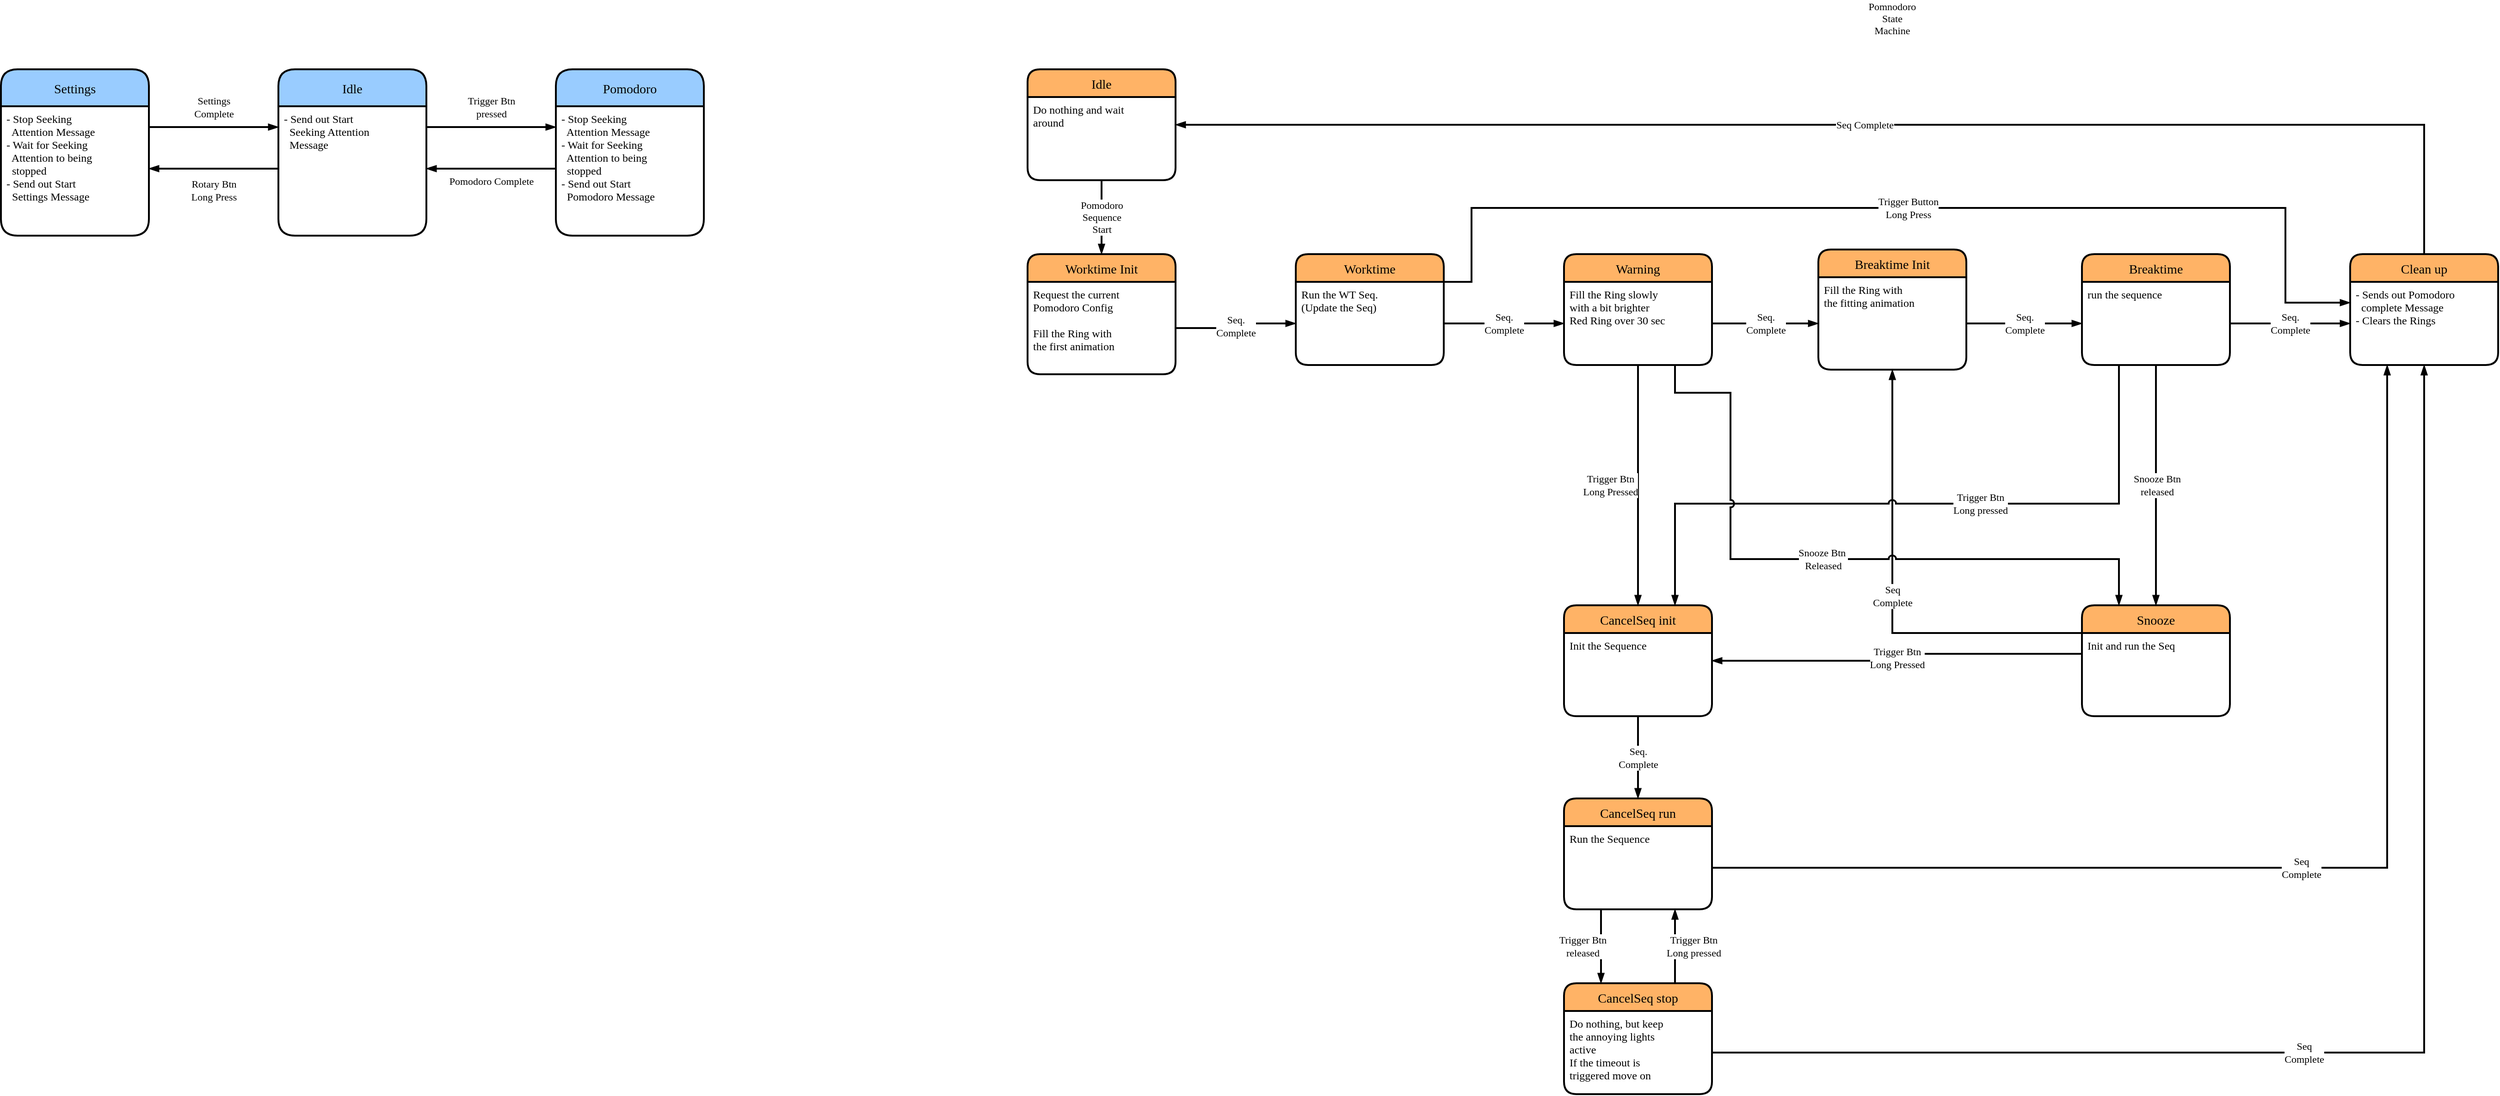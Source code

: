 <mxfile version="20.8.16" type="device"><diagram name="Seite-1" id="2IJiOVnyoBfjQvBj882I"><mxGraphModel dx="2074" dy="1214" grid="1" gridSize="10" guides="1" tooltips="1" connect="1" arrows="1" fold="1" page="1" pageScale="1" pageWidth="4681" pageHeight="3300" math="0" shadow="0"><root><mxCell id="0"/><mxCell id="1" parent="0"/><mxCell id="6LJ59j6_0VAXP_qDIrdq-6" value="Worktime Init" style="swimlane;childLayout=stackLayout;horizontal=1;startSize=30;horizontalStack=0;rounded=1;fontSize=14;fontStyle=0;strokeWidth=2;resizeParent=0;resizeLast=1;shadow=0;dashed=0;align=center;fontFamily=Roboto Mono;fontSource=https%3A%2F%2Ffonts.googleapis.com%2Fcss%3Ffamily%3DRoboto%2BMono;fillColor=#FFB366;" parent="1" vertex="1"><mxGeometry x="1550" y="1140" width="160" height="130" as="geometry"/></mxCell><mxCell id="6LJ59j6_0VAXP_qDIrdq-7" value="Request the current&#10;Pomodoro Config&#10;&#10;Fill the Ring with &#10;the first animation" style="align=left;strokeColor=none;fillColor=none;spacingLeft=4;fontSize=12;verticalAlign=top;resizable=0;rotatable=0;part=1;strokeWidth=2;fontFamily=Roboto Mono;fontSource=https%3A%2F%2Ffonts.googleapis.com%2Fcss%3Ffamily%3DRoboto%2BMono;" parent="6LJ59j6_0VAXP_qDIrdq-6" vertex="1"><mxGeometry y="30" width="160" height="100" as="geometry"/></mxCell><mxCell id="6LJ59j6_0VAXP_qDIrdq-8" value="Worktime" style="swimlane;childLayout=stackLayout;horizontal=1;startSize=30;horizontalStack=0;rounded=1;fontSize=14;fontStyle=0;strokeWidth=2;resizeParent=0;resizeLast=1;shadow=0;dashed=0;align=center;fontFamily=Roboto Mono;fontSource=https%3A%2F%2Ffonts.googleapis.com%2Fcss%3Ffamily%3DRoboto%2BMono;fillColor=#FFB366;" parent="1" vertex="1"><mxGeometry x="1840" y="1140" width="160" height="120" as="geometry"/></mxCell><mxCell id="6LJ59j6_0VAXP_qDIrdq-9" value="Run the WT Seq. &#10;(Update the Seq)" style="align=left;strokeColor=none;fillColor=none;spacingLeft=4;fontSize=12;verticalAlign=top;resizable=0;rotatable=0;part=1;strokeWidth=2;fontFamily=Roboto Mono;fontSource=https%3A%2F%2Ffonts.googleapis.com%2Fcss%3Ffamily%3DRoboto%2BMono;" parent="6LJ59j6_0VAXP_qDIrdq-8" vertex="1"><mxGeometry y="30" width="160" height="90" as="geometry"/></mxCell><mxCell id="6LJ59j6_0VAXP_qDIrdq-10" value="Seq.&lt;br&gt;Complete" style="edgeStyle=orthogonalEdgeStyle;rounded=0;orthogonalLoop=1;jettySize=auto;html=1;exitX=1;exitY=0.5;exitDx=0;exitDy=0;entryX=0;entryY=0.5;entryDx=0;entryDy=0;fontFamily=Roboto Mono;fontSource=https%3A%2F%2Ffonts.googleapis.com%2Fcss%3Ffamily%3DRoboto%2BMono;endArrow=blockThin;endFill=1;strokeWidth=2;" parent="1" source="6LJ59j6_0VAXP_qDIrdq-7" target="6LJ59j6_0VAXP_qDIrdq-9" edge="1"><mxGeometry relative="1" as="geometry"/></mxCell><mxCell id="6AlLhHMnHzqzTK0IQsjn-22" value="Trigger Btn&lt;br&gt;Long Pressed" style="edgeStyle=orthogonalEdgeStyle;shape=connector;rounded=0;orthogonalLoop=1;jettySize=auto;html=1;exitX=0.5;exitY=1;exitDx=0;exitDy=0;entryX=0.5;entryY=0;entryDx=0;entryDy=0;labelBackgroundColor=default;strokeColor=default;strokeWidth=2;fontFamily=Roboto Mono;fontSource=https%3A%2F%2Ffonts.googleapis.com%2Fcss%3Ffamily%3DRoboto%2BMono;fontSize=11;fontColor=#000000;endArrow=blockThin;endFill=1;" parent="1" source="6LJ59j6_0VAXP_qDIrdq-13" target="6AlLhHMnHzqzTK0IQsjn-4" edge="1"><mxGeometry y="-30" relative="1" as="geometry"><mxPoint as="offset"/></mxGeometry></mxCell><mxCell id="6LJ59j6_0VAXP_qDIrdq-13" value="Warning" style="swimlane;childLayout=stackLayout;horizontal=1;startSize=30;horizontalStack=0;rounded=1;fontSize=14;fontStyle=0;strokeWidth=2;resizeParent=0;resizeLast=1;shadow=0;dashed=0;align=center;fontFamily=Roboto Mono;fontSource=https%3A%2F%2Ffonts.googleapis.com%2Fcss%3Ffamily%3DRoboto%2BMono;fillColor=#FFB366;fontColor=#000000;" parent="1" vertex="1"><mxGeometry x="2130" y="1140" width="160" height="120" as="geometry"/></mxCell><mxCell id="6LJ59j6_0VAXP_qDIrdq-14" value="Fill the Ring slowly&#10;with a bit brighter &#10;Red Ring over 30 sec" style="align=left;strokeColor=none;fillColor=none;spacingLeft=4;fontSize=12;verticalAlign=top;resizable=0;rotatable=0;part=1;strokeWidth=2;fontFamily=Roboto Mono;fontSource=https%3A%2F%2Ffonts.googleapis.com%2Fcss%3Ffamily%3DRoboto%2BMono;" parent="6LJ59j6_0VAXP_qDIrdq-13" vertex="1"><mxGeometry y="30" width="160" height="90" as="geometry"/></mxCell><mxCell id="6LJ59j6_0VAXP_qDIrdq-15" value="Breaktime" style="swimlane;childLayout=stackLayout;horizontal=1;startSize=30;horizontalStack=0;rounded=1;fontSize=14;fontStyle=0;strokeWidth=2;resizeParent=0;resizeLast=1;shadow=0;dashed=0;align=center;fontFamily=Roboto Mono;fontSource=https%3A%2F%2Ffonts.googleapis.com%2Fcss%3Ffamily%3DRoboto%2BMono;fillColor=#FFB366;fontColor=#000000;" parent="1" vertex="1"><mxGeometry x="2690" y="1140" width="160" height="120" as="geometry"/></mxCell><mxCell id="6LJ59j6_0VAXP_qDIrdq-16" value="run the sequence" style="align=left;strokeColor=none;fillColor=none;spacingLeft=4;fontSize=12;verticalAlign=top;resizable=0;rotatable=0;part=1;strokeWidth=2;fontFamily=Roboto Mono;fontSource=https%3A%2F%2Ffonts.googleapis.com%2Fcss%3Ffamily%3DRoboto%2BMono;" parent="6LJ59j6_0VAXP_qDIrdq-15" vertex="1"><mxGeometry y="30" width="160" height="90" as="geometry"/></mxCell><mxCell id="6LJ59j6_0VAXP_qDIrdq-17" value="Seq.&lt;br style=&quot;border-color: var(--border-color);&quot;&gt;Complete" style="edgeStyle=orthogonalEdgeStyle;rounded=0;orthogonalLoop=1;jettySize=auto;html=1;exitX=1;exitY=0.5;exitDx=0;exitDy=0;entryX=0;entryY=0.5;entryDx=0;entryDy=0;strokeWidth=2;fontFamily=Roboto Mono;fontSource=https%3A%2F%2Ffonts.googleapis.com%2Fcss%3Ffamily%3DRoboto%2BMono;endArrow=blockThin;endFill=1;" parent="1" source="6LJ59j6_0VAXP_qDIrdq-9" target="6LJ59j6_0VAXP_qDIrdq-14" edge="1"><mxGeometry relative="1" as="geometry"/></mxCell><mxCell id="rV1hhayW_MfADGlT2KKT-3" value="Idle" style="swimlane;childLayout=stackLayout;horizontal=1;startSize=30;horizontalStack=0;rounded=1;fontSize=14;fontStyle=0;strokeWidth=2;resizeParent=0;resizeLast=1;shadow=0;dashed=0;align=center;fontFamily=Roboto Mono;fontSource=https%3A%2F%2Ffonts.googleapis.com%2Fcss%3Ffamily%3DRoboto%2BMono;fillColor=#FFB366;" parent="1" vertex="1"><mxGeometry x="1550" y="940" width="160" height="120" as="geometry"/></mxCell><mxCell id="rV1hhayW_MfADGlT2KKT-4" value="Do nothing and wait&#10;around" style="align=left;strokeColor=none;fillColor=none;spacingLeft=4;fontSize=12;verticalAlign=top;resizable=0;rotatable=0;part=1;strokeWidth=2;fontFamily=Roboto Mono;fontSource=https%3A%2F%2Ffonts.googleapis.com%2Fcss%3Ffamily%3DRoboto%2BMono;" parent="rV1hhayW_MfADGlT2KKT-3" vertex="1"><mxGeometry y="30" width="160" height="90" as="geometry"/></mxCell><mxCell id="jNwDHDVUT0zQeA6nQcnl-13" value="Breaktime Init" style="swimlane;childLayout=stackLayout;horizontal=1;startSize=30;horizontalStack=0;rounded=1;fontSize=14;fontStyle=0;strokeWidth=2;resizeParent=0;resizeLast=1;shadow=0;dashed=0;align=center;fontFamily=Roboto Mono;fontSource=https%3A%2F%2Ffonts.googleapis.com%2Fcss%3Ffamily%3DRoboto%2BMono;fillColor=#FFB366;" parent="1" vertex="1"><mxGeometry x="2405" y="1135" width="160" height="130" as="geometry"/></mxCell><mxCell id="jNwDHDVUT0zQeA6nQcnl-14" value="Fill the Ring with &#10;the fitting animation" style="align=left;strokeColor=none;fillColor=none;spacingLeft=4;fontSize=12;verticalAlign=top;resizable=0;rotatable=0;part=1;strokeWidth=2;fontFamily=Roboto Mono;fontSource=https%3A%2F%2Ffonts.googleapis.com%2Fcss%3Ffamily%3DRoboto%2BMono;" parent="jNwDHDVUT0zQeA6nQcnl-13" vertex="1"><mxGeometry y="30" width="160" height="100" as="geometry"/></mxCell><mxCell id="jNwDHDVUT0zQeA6nQcnl-15" value="Seq.&lt;br style=&quot;border-color: var(--border-color);&quot;&gt;Complete" style="edgeStyle=orthogonalEdgeStyle;shape=connector;rounded=0;orthogonalLoop=1;jettySize=auto;html=1;exitX=1;exitY=0.5;exitDx=0;exitDy=0;entryX=0;entryY=0.5;entryDx=0;entryDy=0;labelBackgroundColor=default;strokeColor=default;strokeWidth=2;fontFamily=Roboto Mono;fontSource=https%3A%2F%2Ffonts.googleapis.com%2Fcss%3Ffamily%3DRoboto%2BMono;fontSize=11;fontColor=default;endArrow=blockThin;endFill=1;" parent="1" source="6LJ59j6_0VAXP_qDIrdq-14" target="jNwDHDVUT0zQeA6nQcnl-14" edge="1"><mxGeometry relative="1" as="geometry"/></mxCell><mxCell id="jNwDHDVUT0zQeA6nQcnl-18" value="Seq.&lt;br style=&quot;border-color: var(--border-color);&quot;&gt;Complete" style="edgeStyle=orthogonalEdgeStyle;shape=connector;rounded=0;orthogonalLoop=1;jettySize=auto;html=1;exitX=1;exitY=0.5;exitDx=0;exitDy=0;entryX=0;entryY=0.5;entryDx=0;entryDy=0;labelBackgroundColor=default;strokeColor=default;strokeWidth=2;fontFamily=Roboto Mono;fontSource=https%3A%2F%2Ffonts.googleapis.com%2Fcss%3Ffamily%3DRoboto%2BMono;fontSize=11;fontColor=default;endArrow=blockThin;endFill=1;" parent="1" source="jNwDHDVUT0zQeA6nQcnl-14" target="6LJ59j6_0VAXP_qDIrdq-16" edge="1"><mxGeometry relative="1" as="geometry"/></mxCell><mxCell id="jNwDHDVUT0zQeA6nQcnl-27" value="Pomodoro&lt;br&gt;Sequence&lt;br&gt;Start" style="edgeStyle=orthogonalEdgeStyle;shape=connector;rounded=0;orthogonalLoop=1;jettySize=auto;html=1;exitX=0.5;exitY=1;exitDx=0;exitDy=0;entryX=0.5;entryY=0;entryDx=0;entryDy=0;labelBackgroundColor=default;strokeColor=default;strokeWidth=2;fontFamily=Roboto Mono;fontSource=https%3A%2F%2Ffonts.googleapis.com%2Fcss%3Ffamily%3DRoboto%2BMono;fontSize=11;fontColor=default;endArrow=blockThin;endFill=1;" parent="1" source="rV1hhayW_MfADGlT2KKT-4" target="6LJ59j6_0VAXP_qDIrdq-6" edge="1"><mxGeometry relative="1" as="geometry"/></mxCell><mxCell id="bUqZ2SvOcB4gUFb9ykyH-3" value="Trigger Button &lt;br&gt;Long Press" style="edgeStyle=orthogonalEdgeStyle;shape=connector;rounded=0;orthogonalLoop=1;jettySize=auto;html=1;exitX=1;exitY=0;exitDx=0;exitDy=0;entryX=0;entryY=0.25;entryDx=0;entryDy=0;labelBackgroundColor=default;strokeColor=default;strokeWidth=2;fontFamily=Roboto Mono;fontSource=https%3A%2F%2Ffonts.googleapis.com%2Fcss%3Ffamily%3DRoboto%2BMono;fontSize=11;fontColor=default;endArrow=blockThin;endFill=1;" parent="1" source="6LJ59j6_0VAXP_qDIrdq-9" target="6AlLhHMnHzqzTK0IQsjn-28" edge="1"><mxGeometry relative="1" as="geometry"><Array as="points"><mxPoint x="2030" y="1170"/><mxPoint x="2030" y="1090"/><mxPoint x="2910" y="1090"/><mxPoint x="2910" y="1192"/></Array></mxGeometry></mxCell><mxCell id="6AlLhHMnHzqzTK0IQsjn-4" value="CancelSeq init" style="swimlane;childLayout=stackLayout;horizontal=1;startSize=30;horizontalStack=0;rounded=1;fontSize=14;fontStyle=0;strokeWidth=2;resizeParent=0;resizeLast=1;shadow=0;dashed=0;align=center;fontFamily=Roboto Mono;fontSource=https%3A%2F%2Ffonts.googleapis.com%2Fcss%3Ffamily%3DRoboto%2BMono;fillColor=#FFB366;" parent="1" vertex="1"><mxGeometry x="2130" y="1520" width="160" height="120" as="geometry"/></mxCell><mxCell id="6AlLhHMnHzqzTK0IQsjn-5" value="Init the Sequence" style="align=left;strokeColor=none;fillColor=none;spacingLeft=4;fontSize=12;verticalAlign=top;resizable=0;rotatable=0;part=1;strokeWidth=2;fontFamily=Roboto Mono;fontSource=https%3A%2F%2Ffonts.googleapis.com%2Fcss%3Ffamily%3DRoboto%2BMono;" parent="6AlLhHMnHzqzTK0IQsjn-4" vertex="1"><mxGeometry y="30" width="160" height="90" as="geometry"/></mxCell><mxCell id="6AlLhHMnHzqzTK0IQsjn-6" value="CancelSeq run" style="swimlane;childLayout=stackLayout;horizontal=1;startSize=30;horizontalStack=0;rounded=1;fontSize=14;fontStyle=0;strokeWidth=2;resizeParent=0;resizeLast=1;shadow=0;dashed=0;align=center;fontFamily=Roboto Mono;fontSource=https%3A%2F%2Ffonts.googleapis.com%2Fcss%3Ffamily%3DRoboto%2BMono;fillColor=#FFB366;" parent="1" vertex="1"><mxGeometry x="2130" y="1729" width="160" height="120" as="geometry"/></mxCell><mxCell id="6AlLhHMnHzqzTK0IQsjn-7" value="Run the Sequence" style="align=left;strokeColor=none;fillColor=none;spacingLeft=4;fontSize=12;verticalAlign=top;resizable=0;rotatable=0;part=1;strokeWidth=2;fontFamily=Roboto Mono;fontSource=https%3A%2F%2Ffonts.googleapis.com%2Fcss%3Ffamily%3DRoboto%2BMono;" parent="6AlLhHMnHzqzTK0IQsjn-6" vertex="1"><mxGeometry y="30" width="160" height="90" as="geometry"/></mxCell><mxCell id="6AlLhHMnHzqzTK0IQsjn-12" value="Trigger Btn&lt;br&gt;Long pressed" style="edgeStyle=orthogonalEdgeStyle;shape=connector;rounded=0;orthogonalLoop=1;jettySize=auto;html=1;exitX=0.75;exitY=0;exitDx=0;exitDy=0;entryX=0.75;entryY=1;entryDx=0;entryDy=0;labelBackgroundColor=default;strokeColor=default;strokeWidth=2;fontFamily=Roboto Mono;fontSource=https%3A%2F%2Ffonts.googleapis.com%2Fcss%3Ffamily%3DRoboto%2BMono;fontSize=11;fontColor=#000000;endArrow=blockThin;endFill=1;" parent="1" source="6AlLhHMnHzqzTK0IQsjn-8" target="6AlLhHMnHzqzTK0IQsjn-7" edge="1"><mxGeometry y="-20" relative="1" as="geometry"><Array as="points"><mxPoint x="2250" y="1889"/><mxPoint x="2250" y="1889"/></Array><mxPoint as="offset"/></mxGeometry></mxCell><mxCell id="6AlLhHMnHzqzTK0IQsjn-8" value="CancelSeq stop" style="swimlane;childLayout=stackLayout;horizontal=1;startSize=30;horizontalStack=0;rounded=1;fontSize=14;fontStyle=0;strokeWidth=2;resizeParent=0;resizeLast=1;shadow=0;dashed=0;align=center;fontFamily=Roboto Mono;fontSource=https%3A%2F%2Ffonts.googleapis.com%2Fcss%3Ffamily%3DRoboto%2BMono;fillColor=#FFB366;" parent="1" vertex="1"><mxGeometry x="2130" y="1929" width="160" height="120" as="geometry"/></mxCell><mxCell id="6AlLhHMnHzqzTK0IQsjn-9" value="Do nothing, but keep&#10;the annoying lights&#10;active&#10;If the timeout is &#10;triggered move on" style="align=left;strokeColor=none;fillColor=none;spacingLeft=4;fontSize=12;verticalAlign=top;resizable=0;rotatable=0;part=1;strokeWidth=2;fontFamily=Roboto Mono;fontSource=https%3A%2F%2Ffonts.googleapis.com%2Fcss%3Ffamily%3DRoboto%2BMono;" parent="6AlLhHMnHzqzTK0IQsjn-8" vertex="1"><mxGeometry y="30" width="160" height="90" as="geometry"/></mxCell><mxCell id="6AlLhHMnHzqzTK0IQsjn-10" value="Seq.&lt;br&gt;Complete" style="edgeStyle=orthogonalEdgeStyle;shape=connector;rounded=0;orthogonalLoop=1;jettySize=auto;html=1;exitX=0.5;exitY=1;exitDx=0;exitDy=0;entryX=0.5;entryY=0;entryDx=0;entryDy=0;labelBackgroundColor=default;strokeColor=default;strokeWidth=2;fontFamily=Roboto Mono;fontSource=https%3A%2F%2Ffonts.googleapis.com%2Fcss%3Ffamily%3DRoboto%2BMono;fontSize=11;fontColor=#000000;endArrow=blockThin;endFill=1;" parent="1" source="6AlLhHMnHzqzTK0IQsjn-5" target="6AlLhHMnHzqzTK0IQsjn-6" edge="1"><mxGeometry relative="1" as="geometry"/></mxCell><mxCell id="6AlLhHMnHzqzTK0IQsjn-11" value="Trigger Btn&lt;br&gt;released" style="edgeStyle=orthogonalEdgeStyle;shape=connector;rounded=0;orthogonalLoop=1;jettySize=auto;html=1;exitX=0.25;exitY=1;exitDx=0;exitDy=0;entryX=0.25;entryY=0;entryDx=0;entryDy=0;labelBackgroundColor=default;strokeColor=default;strokeWidth=2;fontFamily=Roboto Mono;fontSource=https%3A%2F%2Ffonts.googleapis.com%2Fcss%3Ffamily%3DRoboto%2BMono;fontSize=11;fontColor=#000000;endArrow=blockThin;endFill=1;" parent="1" source="6AlLhHMnHzqzTK0IQsjn-7" target="6AlLhHMnHzqzTK0IQsjn-8" edge="1"><mxGeometry y="-20" relative="1" as="geometry"><mxPoint as="offset"/></mxGeometry></mxCell><mxCell id="6AlLhHMnHzqzTK0IQsjn-33" value="Seq&lt;br&gt;Complete" style="edgeStyle=orthogonalEdgeStyle;shape=connector;rounded=0;orthogonalLoop=1;jettySize=auto;html=1;exitX=0;exitY=0.25;exitDx=0;exitDy=0;entryX=0.5;entryY=1;entryDx=0;entryDy=0;labelBackgroundColor=default;strokeColor=default;strokeWidth=2;fontFamily=Roboto Mono;fontSource=https%3A%2F%2Ffonts.googleapis.com%2Fcss%3Ffamily%3DRoboto%2BMono;fontSize=11;fontColor=#000000;endArrow=blockThin;endFill=1;jumpStyle=arc;" parent="1" source="6AlLhHMnHzqzTK0IQsjn-16" target="jNwDHDVUT0zQeA6nQcnl-14" edge="1"><mxGeometry relative="1" as="geometry"/></mxCell><mxCell id="6AlLhHMnHzqzTK0IQsjn-16" value="Snooze" style="swimlane;childLayout=stackLayout;horizontal=1;startSize=30;horizontalStack=0;rounded=1;fontSize=14;fontStyle=0;strokeWidth=2;resizeParent=0;resizeLast=1;shadow=0;dashed=0;align=center;fontFamily=Roboto Mono;fontSource=https%3A%2F%2Ffonts.googleapis.com%2Fcss%3Ffamily%3DRoboto%2BMono;fillColor=#FFB366;" parent="1" vertex="1"><mxGeometry x="2690" y="1520" width="160" height="120" as="geometry"/></mxCell><mxCell id="6AlLhHMnHzqzTK0IQsjn-17" value="Init and run the Seq" style="align=left;strokeColor=none;fillColor=none;spacingLeft=4;fontSize=12;verticalAlign=top;resizable=0;rotatable=0;part=1;strokeWidth=2;fontFamily=Roboto Mono;fontSource=https%3A%2F%2Ffonts.googleapis.com%2Fcss%3Ffamily%3DRoboto%2BMono;" parent="6AlLhHMnHzqzTK0IQsjn-16" vertex="1"><mxGeometry y="30" width="160" height="90" as="geometry"/></mxCell><mxCell id="6AlLhHMnHzqzTK0IQsjn-20" value="Snooze Btn&lt;br&gt;released" style="edgeStyle=orthogonalEdgeStyle;shape=connector;rounded=0;orthogonalLoop=1;jettySize=auto;html=1;exitX=0.5;exitY=1;exitDx=0;exitDy=0;entryX=0.5;entryY=0;entryDx=0;entryDy=0;labelBackgroundColor=default;strokeColor=default;strokeWidth=2;fontFamily=Roboto Mono;fontSource=https%3A%2F%2Ffonts.googleapis.com%2Fcss%3Ffamily%3DRoboto%2BMono;fontSize=11;fontColor=#000000;endArrow=blockThin;endFill=1;" parent="1" source="6LJ59j6_0VAXP_qDIrdq-16" edge="1"><mxGeometry relative="1" as="geometry"><mxPoint x="2770" y="1520" as="targetPoint"/></mxGeometry></mxCell><mxCell id="6AlLhHMnHzqzTK0IQsjn-21" value="Trigger Btn&lt;br&gt;Long pressed" style="edgeStyle=orthogonalEdgeStyle;shape=connector;rounded=0;orthogonalLoop=1;jettySize=auto;html=1;exitX=0.25;exitY=1;exitDx=0;exitDy=0;entryX=0.75;entryY=0;entryDx=0;entryDy=0;labelBackgroundColor=default;strokeColor=default;strokeWidth=2;fontFamily=Roboto Mono;fontSource=https%3A%2F%2Ffonts.googleapis.com%2Fcss%3Ffamily%3DRoboto%2BMono;fontSize=11;fontColor=#000000;endArrow=blockThin;endFill=1;jumpStyle=arc;" parent="1" source="6LJ59j6_0VAXP_qDIrdq-16" target="6AlLhHMnHzqzTK0IQsjn-4" edge="1"><mxGeometry x="-0.189" relative="1" as="geometry"><Array as="points"><mxPoint x="2730" y="1410"/><mxPoint x="2250" y="1410"/></Array><mxPoint as="offset"/></mxGeometry></mxCell><mxCell id="6AlLhHMnHzqzTK0IQsjn-26" value="Trigger Btn&lt;br&gt;Long Pressed" style="edgeStyle=orthogonalEdgeStyle;shape=connector;rounded=0;orthogonalLoop=1;jettySize=auto;html=1;exitX=0;exitY=0.25;exitDx=0;exitDy=0;entryX=1;entryY=0.5;entryDx=0;entryDy=0;labelBackgroundColor=default;strokeColor=default;strokeWidth=2;fontFamily=Roboto Mono;fontSource=https%3A%2F%2Ffonts.googleapis.com%2Fcss%3Ffamily%3DRoboto%2BMono;fontSize=11;fontColor=#000000;endArrow=blockThin;endFill=1;" parent="1" source="6AlLhHMnHzqzTK0IQsjn-17" target="6AlLhHMnHzqzTK0IQsjn-4" edge="1"><mxGeometry relative="1" as="geometry"><Array as="points"><mxPoint x="2490" y="1572"/><mxPoint x="2490" y="1580"/></Array></mxGeometry></mxCell><mxCell id="6AlLhHMnHzqzTK0IQsjn-31" value="Seq Complete" style="edgeStyle=orthogonalEdgeStyle;shape=connector;rounded=0;orthogonalLoop=1;jettySize=auto;html=1;exitX=0.5;exitY=0;exitDx=0;exitDy=0;entryX=1;entryY=0.5;entryDx=0;entryDy=0;labelBackgroundColor=default;strokeColor=default;strokeWidth=2;fontFamily=Roboto Mono;fontSource=https%3A%2F%2Ffonts.googleapis.com%2Fcss%3Ffamily%3DRoboto%2BMono;fontSize=11;fontColor=#000000;endArrow=blockThin;endFill=1;" parent="1" source="6AlLhHMnHzqzTK0IQsjn-27" target="rV1hhayW_MfADGlT2KKT-3" edge="1"><mxGeometry relative="1" as="geometry"/></mxCell><mxCell id="6AlLhHMnHzqzTK0IQsjn-27" value="Clean up" style="swimlane;childLayout=stackLayout;horizontal=1;startSize=30;horizontalStack=0;rounded=1;fontSize=14;fontStyle=0;strokeWidth=2;resizeParent=0;resizeLast=1;shadow=0;dashed=0;align=center;fontFamily=Roboto Mono;fontSource=https%3A%2F%2Ffonts.googleapis.com%2Fcss%3Ffamily%3DRoboto%2BMono;fillColor=#FFB366;fontColor=#000000;" parent="1" vertex="1"><mxGeometry x="2980" y="1140" width="160" height="120" as="geometry"/></mxCell><mxCell id="6AlLhHMnHzqzTK0IQsjn-28" value="- Sends out Pomodoro&#10;  complete Message&#10;- Clears the Rings" style="align=left;strokeColor=none;fillColor=none;spacingLeft=4;fontSize=12;verticalAlign=top;resizable=0;rotatable=0;part=1;strokeWidth=2;fontFamily=Roboto Mono;fontSource=https%3A%2F%2Ffonts.googleapis.com%2Fcss%3Ffamily%3DRoboto%2BMono;" parent="6AlLhHMnHzqzTK0IQsjn-27" vertex="1"><mxGeometry y="30" width="160" height="90" as="geometry"/></mxCell><mxCell id="6AlLhHMnHzqzTK0IQsjn-29" value="Seq.&lt;br&gt;Complete" style="edgeStyle=orthogonalEdgeStyle;shape=connector;rounded=0;orthogonalLoop=1;jettySize=auto;html=1;exitX=1;exitY=0.5;exitDx=0;exitDy=0;entryX=0;entryY=0.5;entryDx=0;entryDy=0;labelBackgroundColor=default;strokeColor=default;strokeWidth=2;fontFamily=Roboto Mono;fontSource=https%3A%2F%2Ffonts.googleapis.com%2Fcss%3Ffamily%3DRoboto%2BMono;fontSize=11;fontColor=#000000;endArrow=blockThin;endFill=1;" parent="1" source="6LJ59j6_0VAXP_qDIrdq-16" target="6AlLhHMnHzqzTK0IQsjn-28" edge="1"><mxGeometry relative="1" as="geometry"/></mxCell><mxCell id="6AlLhHMnHzqzTK0IQsjn-30" value="Seq&lt;br&gt;Complete" style="edgeStyle=orthogonalEdgeStyle;shape=connector;rounded=0;orthogonalLoop=1;jettySize=auto;html=1;exitX=1;exitY=0.5;exitDx=0;exitDy=0;entryX=0.5;entryY=1;entryDx=0;entryDy=0;labelBackgroundColor=default;strokeColor=default;strokeWidth=2;fontFamily=Roboto Mono;fontSource=https%3A%2F%2Ffonts.googleapis.com%2Fcss%3Ffamily%3DRoboto%2BMono;fontSize=11;fontColor=#000000;endArrow=blockThin;endFill=1;" parent="1" source="6AlLhHMnHzqzTK0IQsjn-9" target="6AlLhHMnHzqzTK0IQsjn-28" edge="1"><mxGeometry x="-0.155" relative="1" as="geometry"><mxPoint as="offset"/></mxGeometry></mxCell><mxCell id="6AlLhHMnHzqzTK0IQsjn-32" value="Snooze Btn&amp;nbsp;&lt;br&gt;Released" style="edgeStyle=orthogonalEdgeStyle;shape=connector;rounded=0;orthogonalLoop=1;jettySize=auto;html=1;exitX=0.75;exitY=1;exitDx=0;exitDy=0;entryX=0.25;entryY=0;entryDx=0;entryDy=0;labelBackgroundColor=default;strokeColor=default;strokeWidth=2;fontFamily=Roboto Mono;fontSource=https%3A%2F%2Ffonts.googleapis.com%2Fcss%3Ffamily%3DRoboto%2BMono;fontSize=11;fontColor=#000000;endArrow=blockThin;endFill=1;jumpStyle=arc;" parent="1" source="6LJ59j6_0VAXP_qDIrdq-14" target="6AlLhHMnHzqzTK0IQsjn-16" edge="1"><mxGeometry relative="1" as="geometry"><Array as="points"><mxPoint x="2250" y="1290"/><mxPoint x="2310" y="1290"/><mxPoint x="2310" y="1470"/><mxPoint x="2730" y="1470"/></Array></mxGeometry></mxCell><mxCell id="6AlLhHMnHzqzTK0IQsjn-34" value="Seq&lt;br&gt;Complete" style="edgeStyle=orthogonalEdgeStyle;shape=connector;rounded=0;orthogonalLoop=1;jettySize=auto;html=1;exitX=1;exitY=0.5;exitDx=0;exitDy=0;entryX=0.25;entryY=1;entryDx=0;entryDy=0;labelBackgroundColor=default;strokeColor=default;strokeWidth=2;fontFamily=Roboto Mono;fontSource=https%3A%2F%2Ffonts.googleapis.com%2Fcss%3Ffamily%3DRoboto%2BMono;fontSize=11;fontColor=#000000;endArrow=blockThin;endFill=1;" parent="1" source="6AlLhHMnHzqzTK0IQsjn-7" target="6AlLhHMnHzqzTK0IQsjn-28" edge="1"><mxGeometry relative="1" as="geometry"/></mxCell><mxCell id="8mrdZkfGvyll-IpidNfs-25" value="Pomnodoro State Machine" style="text;html=1;strokeColor=none;fillColor=none;align=center;verticalAlign=middle;whiteSpace=wrap;rounded=0;fontSize=11;fontFamily=Roboto Mono;fontColor=#000000;" parent="1" vertex="1"><mxGeometry x="2455" y="870" width="60" height="30" as="geometry"/></mxCell><mxCell id="DumY_LBwF5BKPRmfC4td-3" value="Pomodoro" style="swimlane;childLayout=stackLayout;horizontal=1;startSize=40;horizontalStack=0;rounded=1;fontSize=14;fontStyle=0;strokeWidth=2;resizeParent=0;resizeLast=1;shadow=0;dashed=0;align=center;fontFamily=Roboto Mono;fontSource=https%3A%2F%2Ffonts.googleapis.com%2Fcss%3Ffamily%3DRoboto%2BMono;fillColor=#99CCFF;" vertex="1" parent="1"><mxGeometry x="1040" y="940" width="160" height="180" as="geometry"/></mxCell><mxCell id="DumY_LBwF5BKPRmfC4td-4" value="- Stop Seeking&#10;  Attention Message&#10;- Wait for Seeking&#10;  Attention to being &#10;  stopped&#10;- Send out Start &#10;  Pomodoro Message" style="align=left;strokeColor=none;fillColor=none;spacingLeft=4;fontSize=12;verticalAlign=top;resizable=0;rotatable=0;part=1;strokeWidth=2;fontFamily=Roboto Mono;fontSource=https%3A%2F%2Ffonts.googleapis.com%2Fcss%3Ffamily%3DRoboto%2BMono;" vertex="1" parent="DumY_LBwF5BKPRmfC4td-3"><mxGeometry y="40" width="160" height="140" as="geometry"/></mxCell><mxCell id="DumY_LBwF5BKPRmfC4td-5" value="Settings" style="swimlane;childLayout=stackLayout;horizontal=1;startSize=40;horizontalStack=0;rounded=1;fontSize=14;fontStyle=0;strokeWidth=2;resizeParent=0;resizeLast=1;shadow=0;dashed=0;align=center;fontFamily=Roboto Mono;fontSource=https%3A%2F%2Ffonts.googleapis.com%2Fcss%3Ffamily%3DRoboto%2BMono;fillColor=#99CCFF;" vertex="1" parent="1"><mxGeometry x="440" y="940" width="160" height="180" as="geometry"/></mxCell><mxCell id="DumY_LBwF5BKPRmfC4td-6" value="- Stop Seeking&#10;  Attention Message&#10;- Wait for Seeking&#10;  Attention to being &#10;  stopped&#10;- Send out Start&#10;  Settings Message" style="align=left;strokeColor=none;fillColor=none;spacingLeft=4;fontSize=12;verticalAlign=top;resizable=0;rotatable=0;part=1;strokeWidth=2;fontFamily=Roboto Mono;fontSource=https%3A%2F%2Ffonts.googleapis.com%2Fcss%3Ffamily%3DRoboto%2BMono;" vertex="1" parent="DumY_LBwF5BKPRmfC4td-5"><mxGeometry y="40" width="160" height="140" as="geometry"/></mxCell><mxCell id="DumY_LBwF5BKPRmfC4td-13" value="Trigger Btn&lt;br&gt;pressed" style="edgeStyle=orthogonalEdgeStyle;shape=connector;rounded=0;orthogonalLoop=1;jettySize=auto;html=1;exitX=1;exitY=0.25;exitDx=0;exitDy=0;entryX=0;entryY=0.25;entryDx=0;entryDy=0;labelBackgroundColor=default;strokeColor=default;strokeWidth=2;fontFamily=Roboto Mono;fontSource=https%3A%2F%2Ffonts.googleapis.com%2Fcss%3Ffamily%3DRoboto%2BMono;fontSize=11;fontColor=#000000;endArrow=blockThin;endFill=1;" edge="1" parent="1"><mxGeometry y="23" relative="1" as="geometry"><mxPoint x="1040" y="1002.5" as="targetPoint"/><mxPoint y="1" as="offset"/><mxPoint x="900" y="1002.5" as="sourcePoint"/></mxGeometry></mxCell><mxCell id="DumY_LBwF5BKPRmfC4td-14" value="Pomodoro Complete" style="edgeStyle=orthogonalEdgeStyle;shape=connector;rounded=0;orthogonalLoop=1;jettySize=auto;html=1;exitX=0;exitY=0.75;exitDx=0;exitDy=0;entryX=1;entryY=0.75;entryDx=0;entryDy=0;labelBackgroundColor=default;strokeColor=default;strokeWidth=2;fontFamily=Roboto Mono;fontSource=https%3A%2F%2Ffonts.googleapis.com%2Fcss%3Ffamily%3DRoboto%2BMono;fontSize=11;fontColor=#000000;endArrow=blockThin;endFill=1;" edge="1" parent="1"><mxGeometry y="13" relative="1" as="geometry"><mxPoint x="1040" y="1047.5" as="sourcePoint"/><mxPoint as="offset"/><mxPoint x="900" y="1047.5" as="targetPoint"/></mxGeometry></mxCell><mxCell id="DumY_LBwF5BKPRmfC4td-15" value="Rotary Btn&lt;br&gt;Long Press" style="edgeStyle=orthogonalEdgeStyle;shape=connector;rounded=0;orthogonalLoop=1;jettySize=auto;html=1;exitX=0;exitY=0.75;exitDx=0;exitDy=0;entryX=1;entryY=0.75;entryDx=0;entryDy=0;labelBackgroundColor=default;strokeColor=default;strokeWidth=2;fontFamily=Roboto Mono;fontSource=https%3A%2F%2Ffonts.googleapis.com%2Fcss%3Ffamily%3DRoboto%2BMono;fontSize=11;fontColor=#000000;endArrow=blockThin;endFill=1;" edge="1" parent="1"><mxGeometry y="23" relative="1" as="geometry"><mxPoint x="600" y="1047.5" as="targetPoint"/><mxPoint as="offset"/><mxPoint x="740" y="1047.5" as="sourcePoint"/></mxGeometry></mxCell><mxCell id="DumY_LBwF5BKPRmfC4td-16" value="Settings&lt;br&gt;Complete" style="edgeStyle=orthogonalEdgeStyle;shape=connector;rounded=0;orthogonalLoop=1;jettySize=auto;html=1;exitX=1;exitY=0.25;exitDx=0;exitDy=0;entryX=0;entryY=0.25;entryDx=0;entryDy=0;labelBackgroundColor=default;strokeColor=default;strokeWidth=2;fontFamily=Roboto Mono;fontSource=https%3A%2F%2Ffonts.googleapis.com%2Fcss%3Ffamily%3DRoboto%2BMono;fontSize=11;fontColor=#000000;endArrow=blockThin;endFill=1;" edge="1" parent="1"><mxGeometry y="23" relative="1" as="geometry"><mxPoint x="600" y="1002.5" as="sourcePoint"/><mxPoint y="1" as="offset"/><mxPoint x="740" y="1002.5" as="targetPoint"/></mxGeometry></mxCell><mxCell id="DumY_LBwF5BKPRmfC4td-17" value="Idle" style="swimlane;childLayout=stackLayout;horizontal=1;startSize=40;horizontalStack=0;rounded=1;fontSize=14;fontStyle=0;strokeWidth=2;resizeParent=0;resizeLast=1;shadow=0;dashed=0;align=center;fontFamily=Roboto Mono;fontSource=https%3A%2F%2Ffonts.googleapis.com%2Fcss%3Ffamily%3DRoboto%2BMono;fillColor=#99CCFF;" vertex="1" parent="1"><mxGeometry x="740" y="940" width="160" height="180" as="geometry"/></mxCell><mxCell id="DumY_LBwF5BKPRmfC4td-18" value="- Send out Start&#10;  Seeking Attention&#10;  Message" style="align=left;strokeColor=none;fillColor=none;spacingLeft=4;fontSize=12;verticalAlign=top;resizable=0;rotatable=0;part=1;strokeWidth=2;fontFamily=Roboto Mono;fontSource=https%3A%2F%2Ffonts.googleapis.com%2Fcss%3Ffamily%3DRoboto%2BMono;" vertex="1" parent="DumY_LBwF5BKPRmfC4td-17"><mxGeometry y="40" width="160" height="140" as="geometry"/></mxCell></root></mxGraphModel></diagram></mxfile>